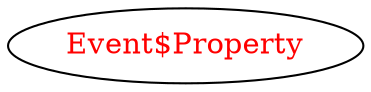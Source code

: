 digraph dependencyGraph {
 concentrate=true;
 ranksep="2.0";
 rankdir="LR"; 
 splines="ortho";
"Event$Property" [fontcolor="red"];
}